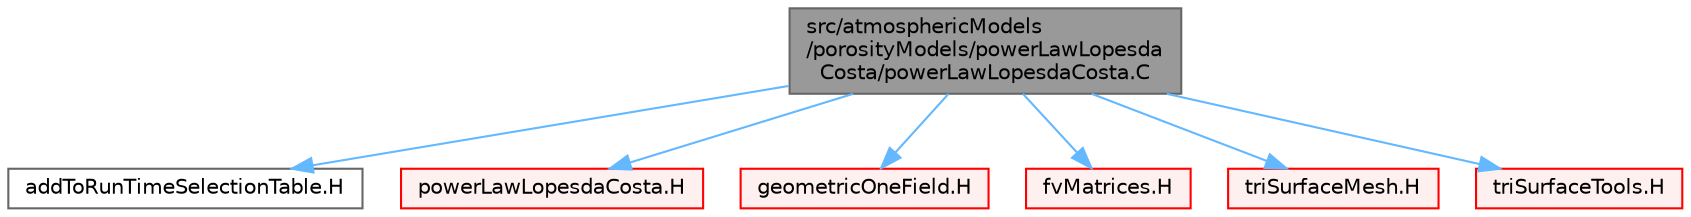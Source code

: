digraph "src/atmosphericModels/porosityModels/powerLawLopesdaCosta/powerLawLopesdaCosta.C"
{
 // LATEX_PDF_SIZE
  bgcolor="transparent";
  edge [fontname=Helvetica,fontsize=10,labelfontname=Helvetica,labelfontsize=10];
  node [fontname=Helvetica,fontsize=10,shape=box,height=0.2,width=0.4];
  Node1 [id="Node000001",label="src/atmosphericModels\l/porosityModels/powerLawLopesda\lCosta/powerLawLopesdaCosta.C",height=0.2,width=0.4,color="gray40", fillcolor="grey60", style="filled", fontcolor="black",tooltip=" "];
  Node1 -> Node2 [id="edge1_Node000001_Node000002",color="steelblue1",style="solid",tooltip=" "];
  Node2 [id="Node000002",label="addToRunTimeSelectionTable.H",height=0.2,width=0.4,color="grey40", fillcolor="white", style="filled",URL="$addToRunTimeSelectionTable_8H.html",tooltip="Macros for easy insertion into run-time selection tables."];
  Node1 -> Node3 [id="edge2_Node000001_Node000003",color="steelblue1",style="solid",tooltip=" "];
  Node3 [id="Node000003",label="powerLawLopesdaCosta.H",height=0.2,width=0.4,color="red", fillcolor="#FFF0F0", style="filled",URL="$powerLawLopesdaCosta_8H.html",tooltip=" "];
  Node1 -> Node354 [id="edge3_Node000001_Node000354",color="steelblue1",style="solid",tooltip=" "];
  Node354 [id="Node000354",label="geometricOneField.H",height=0.2,width=0.4,color="red", fillcolor="#FFF0F0", style="filled",URL="$geometricOneField_8H.html",tooltip=" "];
  Node1 -> Node359 [id="edge4_Node000001_Node000359",color="steelblue1",style="solid",tooltip=" "];
  Node359 [id="Node000359",label="fvMatrices.H",height=0.2,width=0.4,color="red", fillcolor="#FFF0F0", style="filled",URL="$fvMatrices_8H.html",tooltip="A special matrix type and solver, designed for finite volume solutions of scalar equations."];
  Node1 -> Node410 [id="edge5_Node000001_Node000410",color="steelblue1",style="solid",tooltip=" "];
  Node410 [id="Node000410",label="triSurfaceMesh.H",height=0.2,width=0.4,color="red", fillcolor="#FFF0F0", style="filled",URL="$triSurfaceMesh_8H.html",tooltip=" "];
  Node1 -> Node451 [id="edge6_Node000001_Node000451",color="steelblue1",style="solid",tooltip=" "];
  Node451 [id="Node000451",label="triSurfaceTools.H",height=0.2,width=0.4,color="red", fillcolor="#FFF0F0", style="filled",URL="$triSurfaceTools_8H.html",tooltip=" "];
}
